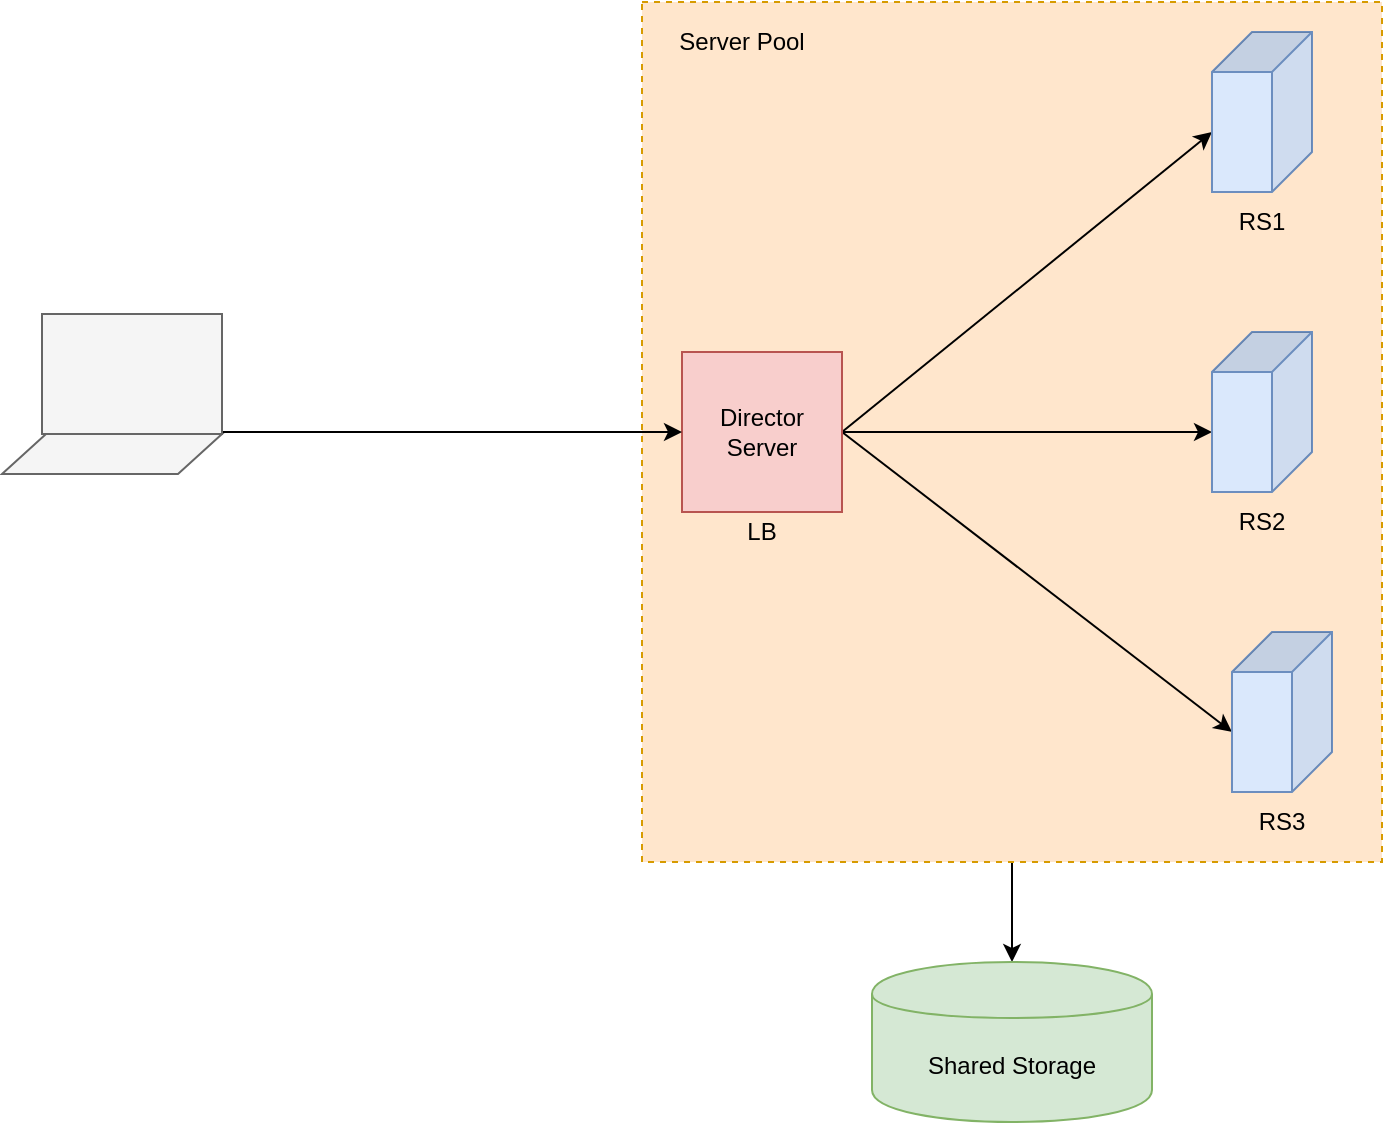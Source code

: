 <mxfile version="12.4.7" type="github">
  <diagram id="fQ0tpxYxzntRypLSKaCK" name="Page-1">
    <mxGraphModel dx="1929" dy="582" grid="1" gridSize="10" guides="1" tooltips="1" connect="1" arrows="1" fold="1" page="1" pageScale="1" pageWidth="827" pageHeight="1169" math="0" shadow="0">
      <root>
        <mxCell id="0"/>
        <mxCell id="1" parent="0"/>
        <mxCell id="0HKvY1qHdafvXrGgFuwy-4" value="" style="edgeStyle=orthogonalEdgeStyle;rounded=0;orthogonalLoop=1;jettySize=auto;html=1;" edge="1" parent="1" source="0HKvY1qHdafvXrGgFuwy-1" target="0HKvY1qHdafvXrGgFuwy-3">
          <mxGeometry relative="1" as="geometry"/>
        </mxCell>
        <mxCell id="0HKvY1qHdafvXrGgFuwy-1" value="" style="rounded=0;whiteSpace=wrap;html=1;dashed=1;fillColor=#ffe6cc;strokeColor=#d79b00;" vertex="1" parent="1">
          <mxGeometry x="310" y="70" width="370" height="430" as="geometry"/>
        </mxCell>
        <mxCell id="ntUbtXpExg5YZEW9Ewyy-10" style="rounded=0;orthogonalLoop=1;jettySize=auto;html=1;exitX=1;exitY=0.5;exitDx=0;exitDy=0;entryX=0;entryY=0;entryDx=50;entryDy=50;entryPerimeter=0;" parent="1" source="ntUbtXpExg5YZEW9Ewyy-1" target="ntUbtXpExg5YZEW9Ewyy-2" edge="1">
          <mxGeometry relative="1" as="geometry"/>
        </mxCell>
        <mxCell id="ntUbtXpExg5YZEW9Ewyy-11" style="edgeStyle=none;rounded=0;orthogonalLoop=1;jettySize=auto;html=1;exitX=1;exitY=0.5;exitDx=0;exitDy=0;entryX=0;entryY=0;entryDx=50;entryDy=50;entryPerimeter=0;" parent="1" source="ntUbtXpExg5YZEW9Ewyy-1" target="ntUbtXpExg5YZEW9Ewyy-3" edge="1">
          <mxGeometry relative="1" as="geometry"/>
        </mxCell>
        <mxCell id="ntUbtXpExg5YZEW9Ewyy-12" style="edgeStyle=none;rounded=0;orthogonalLoop=1;jettySize=auto;html=1;exitX=1;exitY=0.5;exitDx=0;exitDy=0;entryX=0;entryY=0;entryDx=50;entryDy=50;entryPerimeter=0;" parent="1" source="ntUbtXpExg5YZEW9Ewyy-1" target="ntUbtXpExg5YZEW9Ewyy-4" edge="1">
          <mxGeometry relative="1" as="geometry"/>
        </mxCell>
        <mxCell id="ntUbtXpExg5YZEW9Ewyy-1" value="Director&lt;br&gt;Server" style="whiteSpace=wrap;html=1;aspect=fixed;fillColor=#f8cecc;strokeColor=#b85450;" parent="1" vertex="1">
          <mxGeometry x="330" y="245" width="80" height="80" as="geometry"/>
        </mxCell>
        <mxCell id="ntUbtXpExg5YZEW9Ewyy-2" value="" style="shape=cube;whiteSpace=wrap;html=1;boundedLbl=1;backgroundOutline=1;darkOpacity=0.05;darkOpacity2=0.1;rotation=90;fillColor=#dae8fc;strokeColor=#6c8ebf;" parent="1" vertex="1">
          <mxGeometry x="580" y="100" width="80" height="50" as="geometry"/>
        </mxCell>
        <mxCell id="ntUbtXpExg5YZEW9Ewyy-3" value="" style="shape=cube;whiteSpace=wrap;html=1;boundedLbl=1;backgroundOutline=1;darkOpacity=0.05;darkOpacity2=0.1;rotation=90;fillColor=#dae8fc;strokeColor=#6c8ebf;" parent="1" vertex="1">
          <mxGeometry x="580" y="250" width="80" height="50" as="geometry"/>
        </mxCell>
        <mxCell id="ntUbtXpExg5YZEW9Ewyy-4" value="" style="shape=cube;whiteSpace=wrap;html=1;boundedLbl=1;backgroundOutline=1;darkOpacity=0.05;darkOpacity2=0.1;rotation=90;fillColor=#dae8fc;strokeColor=#6c8ebf;" parent="1" vertex="1">
          <mxGeometry x="590" y="400" width="80" height="50" as="geometry"/>
        </mxCell>
        <mxCell id="ntUbtXpExg5YZEW9Ewyy-7" value="RS1" style="text;html=1;strokeColor=none;fillColor=none;align=center;verticalAlign=middle;whiteSpace=wrap;rounded=0;" parent="1" vertex="1">
          <mxGeometry x="600" y="170" width="40" height="20" as="geometry"/>
        </mxCell>
        <mxCell id="ntUbtXpExg5YZEW9Ewyy-8" value="RS2" style="text;html=1;strokeColor=none;fillColor=none;align=center;verticalAlign=middle;whiteSpace=wrap;rounded=0;" parent="1" vertex="1">
          <mxGeometry x="600" y="320" width="40" height="20" as="geometry"/>
        </mxCell>
        <mxCell id="ntUbtXpExg5YZEW9Ewyy-9" value="RS3" style="text;html=1;strokeColor=none;fillColor=none;align=center;verticalAlign=middle;whiteSpace=wrap;rounded=0;" parent="1" vertex="1">
          <mxGeometry x="610" y="470" width="40" height="20" as="geometry"/>
        </mxCell>
        <mxCell id="0HKvY1qHdafvXrGgFuwy-2" value="Server Pool" style="text;html=1;strokeColor=none;fillColor=none;align=center;verticalAlign=middle;whiteSpace=wrap;rounded=0;" vertex="1" parent="1">
          <mxGeometry x="320" y="80" width="80" height="20" as="geometry"/>
        </mxCell>
        <mxCell id="0HKvY1qHdafvXrGgFuwy-3" value="Shared Storage" style="shape=cylinder;whiteSpace=wrap;html=1;boundedLbl=1;backgroundOutline=1;fillColor=#d5e8d4;strokeColor=#82b366;" vertex="1" parent="1">
          <mxGeometry x="425" y="550" width="140" height="80" as="geometry"/>
        </mxCell>
        <mxCell id="0HKvY1qHdafvXrGgFuwy-8" value="" style="edgeStyle=orthogonalEdgeStyle;rounded=0;orthogonalLoop=1;jettySize=auto;html=1;entryX=0;entryY=0.5;entryDx=0;entryDy=0;exitX=1;exitY=1;exitDx=0;exitDy=0;" edge="1" parent="1" source="0HKvY1qHdafvXrGgFuwy-5" target="ntUbtXpExg5YZEW9Ewyy-1">
          <mxGeometry relative="1" as="geometry">
            <mxPoint x="130" y="275" as="targetPoint"/>
            <Array as="points">
              <mxPoint x="50" y="285"/>
            </Array>
          </mxGeometry>
        </mxCell>
        <mxCell id="0HKvY1qHdafvXrGgFuwy-5" value="" style="rounded=0;whiteSpace=wrap;html=1;fillColor=#f5f5f5;strokeColor=#666666;fontColor=#333333;" vertex="1" parent="1">
          <mxGeometry x="10" y="226" width="90" height="60" as="geometry"/>
        </mxCell>
        <mxCell id="0HKvY1qHdafvXrGgFuwy-6" value="" style="shape=parallelogram;perimeter=parallelogramPerimeter;whiteSpace=wrap;html=1;fillColor=#f5f5f5;strokeColor=#666666;fontColor=#333333;" vertex="1" parent="1">
          <mxGeometry x="-10" y="286" width="110" height="20" as="geometry"/>
        </mxCell>
        <mxCell id="0HKvY1qHdafvXrGgFuwy-9" value="LB" style="text;html=1;strokeColor=none;fillColor=none;align=center;verticalAlign=middle;whiteSpace=wrap;rounded=0;dashed=1;" vertex="1" parent="1">
          <mxGeometry x="350" y="325" width="40" height="20" as="geometry"/>
        </mxCell>
      </root>
    </mxGraphModel>
  </diagram>
</mxfile>
